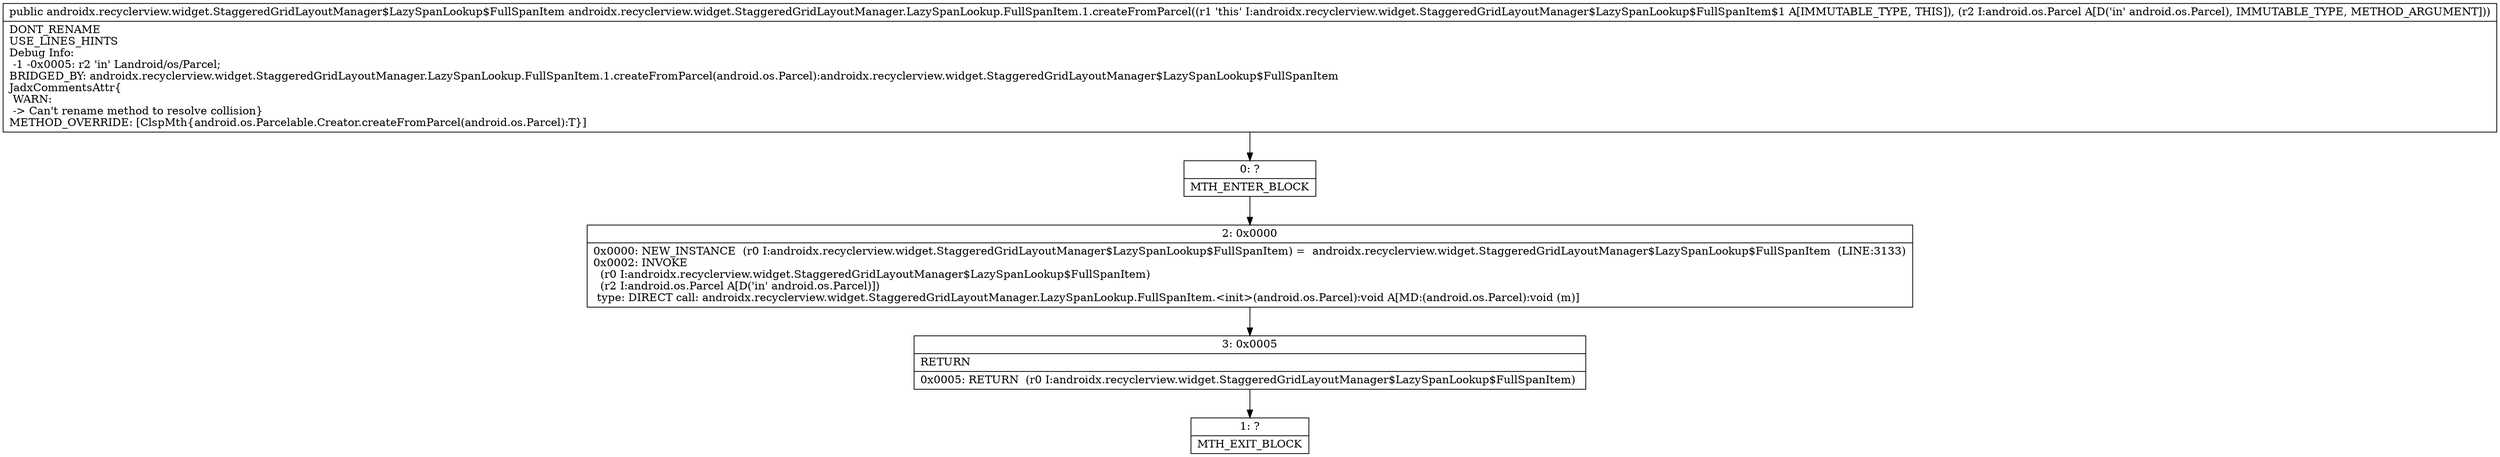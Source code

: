 digraph "CFG forandroidx.recyclerview.widget.StaggeredGridLayoutManager.LazySpanLookup.FullSpanItem.1.createFromParcel(Landroid\/os\/Parcel;)Landroidx\/recyclerview\/widget\/StaggeredGridLayoutManager$LazySpanLookup$FullSpanItem;" {
Node_0 [shape=record,label="{0\:\ ?|MTH_ENTER_BLOCK\l}"];
Node_2 [shape=record,label="{2\:\ 0x0000|0x0000: NEW_INSTANCE  (r0 I:androidx.recyclerview.widget.StaggeredGridLayoutManager$LazySpanLookup$FullSpanItem) =  androidx.recyclerview.widget.StaggeredGridLayoutManager$LazySpanLookup$FullSpanItem  (LINE:3133)\l0x0002: INVOKE  \l  (r0 I:androidx.recyclerview.widget.StaggeredGridLayoutManager$LazySpanLookup$FullSpanItem)\l  (r2 I:android.os.Parcel A[D('in' android.os.Parcel)])\l type: DIRECT call: androidx.recyclerview.widget.StaggeredGridLayoutManager.LazySpanLookup.FullSpanItem.\<init\>(android.os.Parcel):void A[MD:(android.os.Parcel):void (m)]\l}"];
Node_3 [shape=record,label="{3\:\ 0x0005|RETURN\l|0x0005: RETURN  (r0 I:androidx.recyclerview.widget.StaggeredGridLayoutManager$LazySpanLookup$FullSpanItem) \l}"];
Node_1 [shape=record,label="{1\:\ ?|MTH_EXIT_BLOCK\l}"];
MethodNode[shape=record,label="{public androidx.recyclerview.widget.StaggeredGridLayoutManager$LazySpanLookup$FullSpanItem androidx.recyclerview.widget.StaggeredGridLayoutManager.LazySpanLookup.FullSpanItem.1.createFromParcel((r1 'this' I:androidx.recyclerview.widget.StaggeredGridLayoutManager$LazySpanLookup$FullSpanItem$1 A[IMMUTABLE_TYPE, THIS]), (r2 I:android.os.Parcel A[D('in' android.os.Parcel), IMMUTABLE_TYPE, METHOD_ARGUMENT]))  | DONT_RENAME\lUSE_LINES_HINTS\lDebug Info:\l  \-1 \-0x0005: r2 'in' Landroid\/os\/Parcel;\lBRIDGED_BY: androidx.recyclerview.widget.StaggeredGridLayoutManager.LazySpanLookup.FullSpanItem.1.createFromParcel(android.os.Parcel):androidx.recyclerview.widget.StaggeredGridLayoutManager$LazySpanLookup$FullSpanItem\lJadxCommentsAttr\{\l WARN: \l \-\> Can't rename method to resolve collision\}\lMETHOD_OVERRIDE: [ClspMth\{android.os.Parcelable.Creator.createFromParcel(android.os.Parcel):T\}]\l}"];
MethodNode -> Node_0;Node_0 -> Node_2;
Node_2 -> Node_3;
Node_3 -> Node_1;
}

